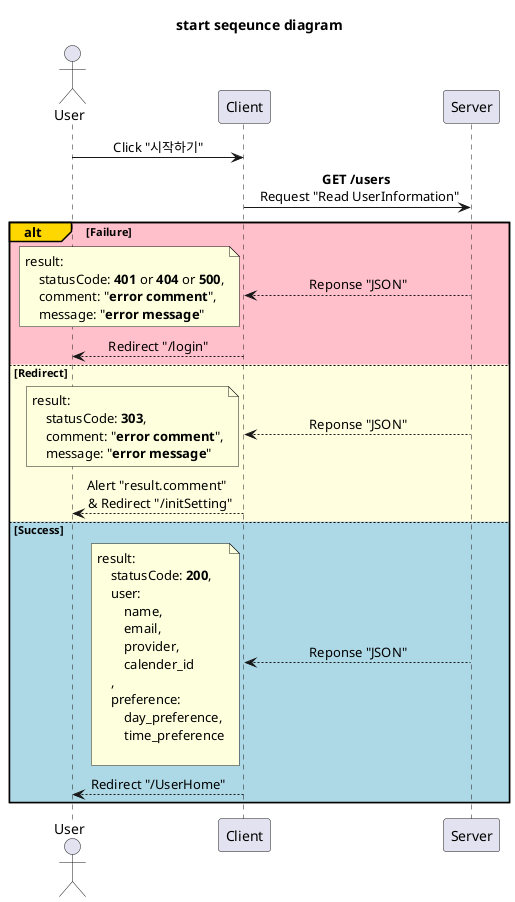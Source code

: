@startuml start
'http://localhost:3000/

title start seqeunce diagram

skinparam SequenceMessageAlignment center

participant Server order 30
participant Client order 20
actor User order 10

User -> Client: Click "시작하기"

Client -> Server: **GET /users** \n Request "Read UserInformation"

alt#Gold #Pink Failure
    Client <-- Server: Reponse "JSON"
    note left
        result:
            statusCode: **401** or **404** or **500**,
            comment: "**error comment**",
            message: "**error message**"
    end note
    User <-- Client: Redirect "/login"

else #LightYellow Redirect
    Client <-- Server: Reponse "JSON"
    note left
        result:
            statusCode: **303**,
            comment: "**error comment**",
            message: "**error message**"
    end note
    User <-- Client: Alert "result.comment" \n & Redirect "/initSetting"

else #LightBlue Success
    Client <-- Server: Reponse "JSON"
    note left
        result:
            statusCode: **200**,
            user:
                name,
                email,
                provider,
                calender_id
            ,
            preference:
                day_preference,
                time_preference

    end note
    User <-- Client: Redirect "/UserHome"

end

@enduml